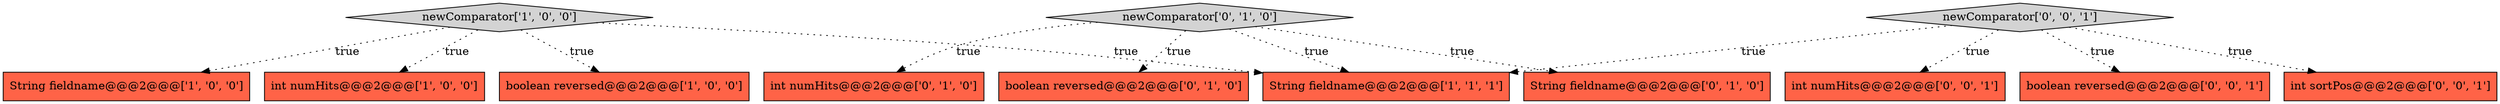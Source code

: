 digraph {
12 [style = filled, label = "int numHits@@@2@@@['0', '0', '1']", fillcolor = tomato, shape = box image = "AAA0AAABBB3BBB"];
4 [style = filled, label = "String fieldname@@@2@@@['1', '1', '1']", fillcolor = tomato, shape = box image = "AAA0AAABBB1BBB"];
3 [style = filled, label = "int numHits@@@2@@@['1', '0', '0']", fillcolor = tomato, shape = box image = "AAA0AAABBB1BBB"];
5 [style = filled, label = "String fieldname@@@2@@@['0', '1', '0']", fillcolor = tomato, shape = box image = "AAA0AAABBB2BBB"];
0 [style = filled, label = "boolean reversed@@@2@@@['1', '0', '0']", fillcolor = tomato, shape = box image = "AAA0AAABBB1BBB"];
7 [style = filled, label = "int numHits@@@2@@@['0', '1', '0']", fillcolor = tomato, shape = box image = "AAA0AAABBB2BBB"];
11 [style = filled, label = "boolean reversed@@@2@@@['0', '0', '1']", fillcolor = tomato, shape = box image = "AAA0AAABBB3BBB"];
6 [style = filled, label = "boolean reversed@@@2@@@['0', '1', '0']", fillcolor = tomato, shape = box image = "AAA0AAABBB2BBB"];
2 [style = filled, label = "newComparator['1', '0', '0']", fillcolor = lightgray, shape = diamond image = "AAA0AAABBB1BBB"];
8 [style = filled, label = "newComparator['0', '1', '0']", fillcolor = lightgray, shape = diamond image = "AAA0AAABBB2BBB"];
9 [style = filled, label = "int sortPos@@@2@@@['0', '0', '1']", fillcolor = tomato, shape = box image = "AAA0AAABBB3BBB"];
1 [style = filled, label = "String fieldname@@@2@@@['1', '0', '0']", fillcolor = tomato, shape = box image = "AAA0AAABBB1BBB"];
10 [style = filled, label = "newComparator['0', '0', '1']", fillcolor = lightgray, shape = diamond image = "AAA0AAABBB3BBB"];
2->3 [style = dotted, label="true"];
8->7 [style = dotted, label="true"];
10->12 [style = dotted, label="true"];
2->0 [style = dotted, label="true"];
8->6 [style = dotted, label="true"];
10->4 [style = dotted, label="true"];
8->5 [style = dotted, label="true"];
10->9 [style = dotted, label="true"];
2->1 [style = dotted, label="true"];
10->11 [style = dotted, label="true"];
8->4 [style = dotted, label="true"];
2->4 [style = dotted, label="true"];
}
